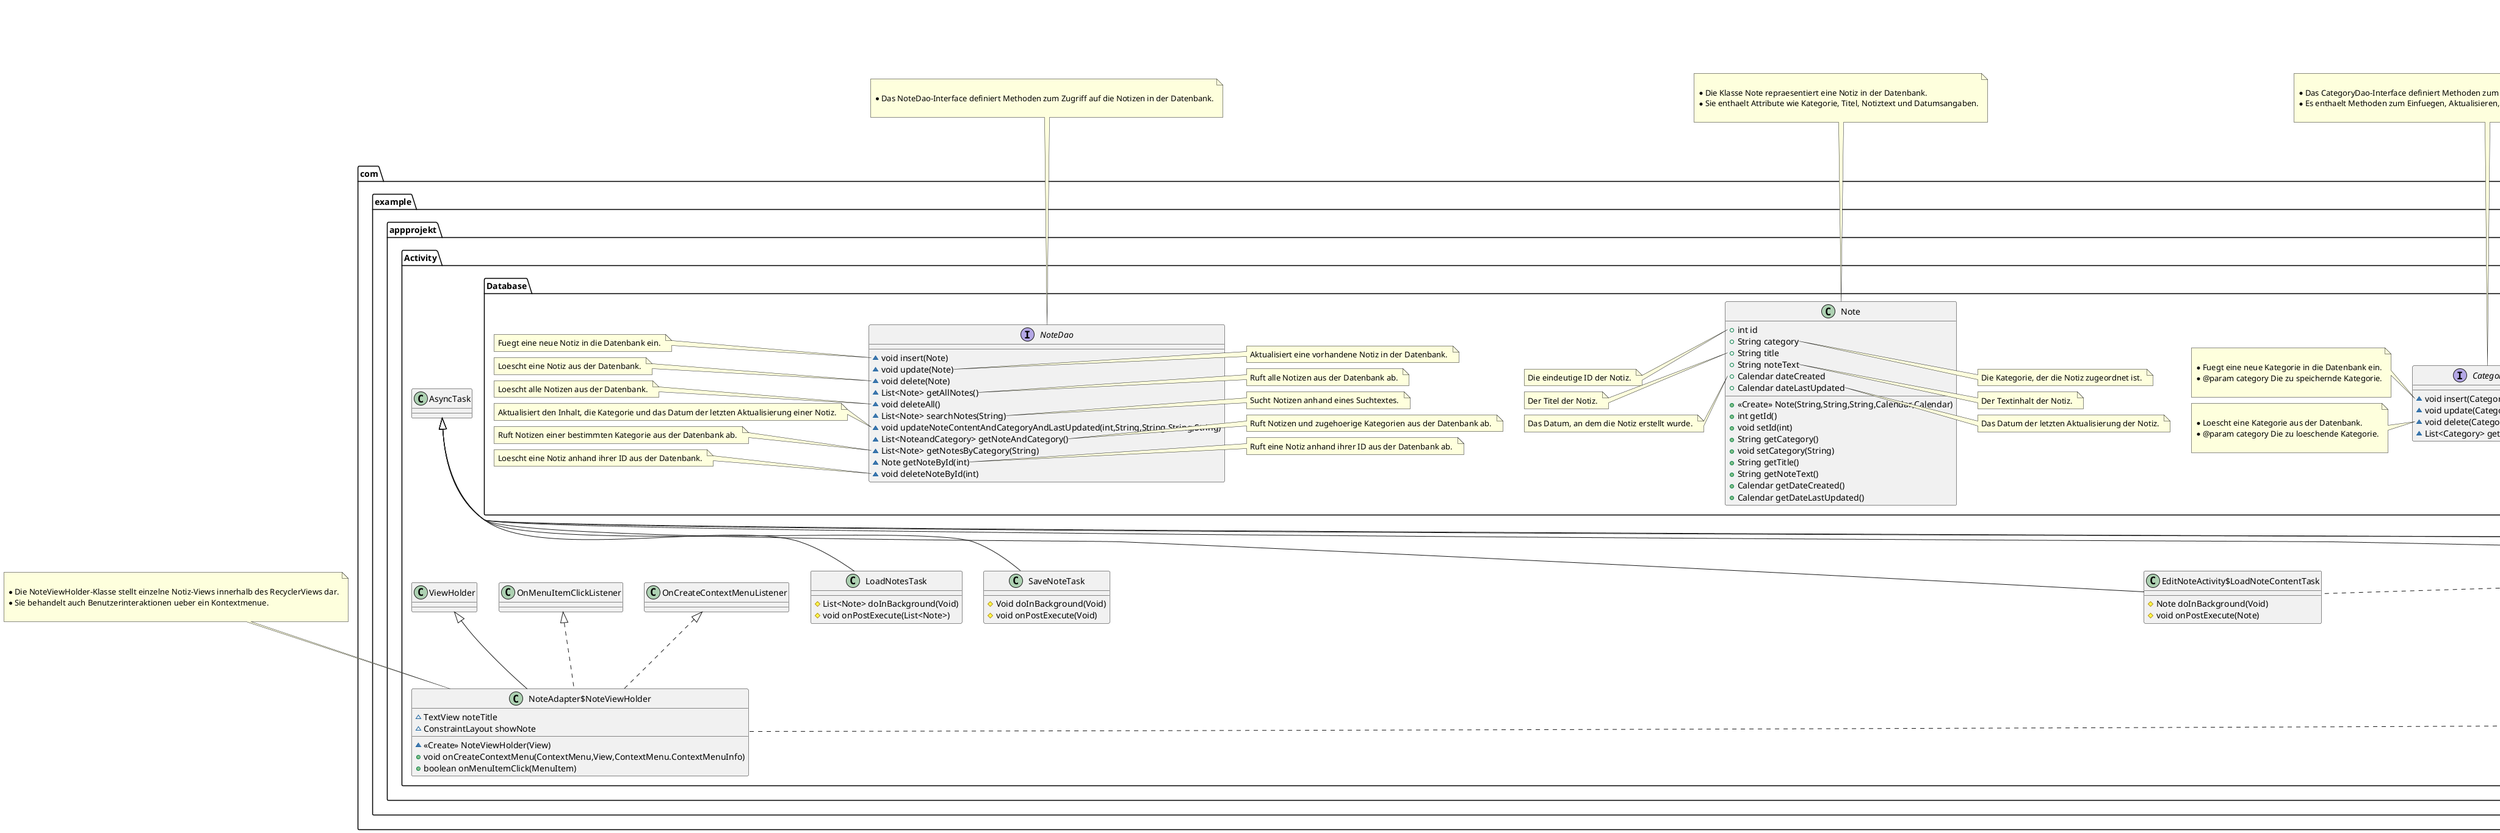 @startuml
abstract class com.example.appprojekt.Activity.Database.NoteDatabase {
- {static} NoteDatabase instance
+ {static} NoteDatabase getInstance(Context)
+ {abstract}CategoryDao categoryDao()
+ {abstract}NoteDao noteDao()
}
note top of com.example.appprojekt.Activity.Database.NoteDatabase

 * Die NoteDatabase-Klasse repraesentiert die SQLite-Datenbank für die Anwendung.
 * Sie enthaelt die Tabellen für Kategorien und Notizen und bietet Zugriff auf die DAOs.
 
end note

note left of com.example.appprojekt.Activity.Database.NoteDatabase::instance
 Die Instanz der Datenbank. 
end note

note left of com.example.appprojekt.Activity.Database.NoteDatabase::getInstance(Context)

     * Gibt eine synchronisierte Instanz der Datenbank zurueck.
     * @param context Der Anwendungskontext.
     * @return Die Instanz der Datenbank.
     
end note
note right of com.example.appprojekt.Activity.Database.NoteDatabase::categoryDao()
 Gibt das Data Access Object (DAO) für Kategorien zurueck. 
end note
note left of com.example.appprojekt.Activity.Database.NoteDatabase::noteDao()
 Gibt das Data Access Object (DAO) für Notizen zurueck. 
end note

class com.example.appprojekt.Activity.ShowNoteActivity {
- TextView categoryTextView
- Button okButton
# void onCreate(Bundle)
- void loadNoteFromDatabase(int)
}
note top of com.example.appprojekt.Activity.ShowNoteActivity

 * Die ShowNoteActivity-Klasse zeigt die Details einer einzelnen Notiz an.
 * Sie ermoeglicht es dem Benutzer, die Details einer Notiz zu betrachten, einschließlich Kategorie, Titel, Inhalt und Erstellungs-/Aktualisierungsdatum.
 
end note


note left of com.example.appprojekt.Activity.ShowNoteActivity::loadNoteFromDatabase(int)

     * Laedt die Details einer Notiz aus der Datenbank und aktualisiert die Ansicht entsprechend.
     * @param noteId Die ID der Notiz, deren Details geladen werden sollen.
     
end note

class com.example.appprojekt.Activity.ShowNoteActivity$LoadNoteTask {
# Note doInBackground(Integer)
# void onPostExecute(Note)
}
note top of com.example.appprojekt.Activity.ShowNoteActivity$LoadNoteTask

     * AsyncTask zum Laden der Notizdetails aus der Datenbank.
     
end note


class com.example.appprojekt.Activity.NoteAdapter {
- List<Note> notes
+ <<Create>> NoteAdapter(List<Note>)
+ void setNotes(List<Note>)
+ NoteViewHolder onCreateViewHolder(ViewGroup,int)
+ void onBindViewHolder(NoteViewHolder,int)
- int getCategoryColor(String)
+ int getItemCount()
}
note top of com.example.appprojekt.Activity.NoteAdapter

 * Der NoteAdapter ist ein RecyclerView-Adapter, der Notizen in einer RecyclerView anzeigt.
 * Er bindet die Notizdaten an die einzelnen Elemente des RecyclerViews und behandelt die Benutzerinteraktionen.
 
end note


note left of com.example.appprojekt.Activity.NoteAdapter::NoteAdapter(List<Note>)

     * Konstruktor für den NoteAdapter.
     * @param notes Eine Liste von Notizen, die im RecyclerView angezeigt werden sollen.
     
end note
note right of com.example.appprojekt.Activity.NoteAdapter::setNotes(List<Note>)

     * Aktualisiert die Liste der Notizen und benachrichtigt den Adapter über die Aenderung.
     * @param notes Die aktualisierte Liste von Notizen.
     
end note

class com.example.appprojekt.Activity.NoteAdapter$NoteViewHolder {
~ TextView noteTitle
~ ConstraintLayout showNote
~ <<Create>> NoteViewHolder(View)
+ void onCreateContextMenu(ContextMenu,View,ContextMenu.ContextMenuInfo)
+ boolean onMenuItemClick(MenuItem)
}
note top of com.example.appprojekt.Activity.NoteAdapter$NoteViewHolder

     * Die NoteViewHolder-Klasse stellt einzelne Notiz-Views innerhalb des RecyclerViews dar.
     * Sie behandelt auch Benutzerinteraktionen ueber ein Kontextmenue.
     
end note



class com.example.appprojekt.Activity.MainActivity {
+ {static} int REQUEST_SHOW_NOTES
- {static} int REQUEST_ADD_NOTE
- RecyclerView noteRecyclerView
- NoteAdapter noteAdapter
- NoteDatabase noteDatabase
- List<Note> notesList
# void onCreate(Bundle)
# void onResume()
- void searchNotes(String)
- void loadNotes(int)
# void onActivityResult(int,int,Intent)
}
note top of com.example.appprojekt.Activity.MainActivity

 * Die MainActivity ist die Einstiegsaktivitaet der Anwendung.
 * Sie zeigt die Liste der Notizen an und ermoeglicht das Hinzufuegen neuer Notizen beim Klicken auf den Hinzufuegen-Button.
 * Außerdem kann eine Notiz Gesucht werden.
 
end note


note left of com.example.appprojekt.Activity.MainActivity::searchNotes(String)

     * Sucht nach Notizen anhand eines Suchbegriffs und aktualisiert die angezeigte Liste.
     * @param query Der Suchbegriff.
     
end note
note right of com.example.appprojekt.Activity.MainActivity::loadNotes(int)

     * Lädt die Notizen aus der Datenbank und aktualisiert die Anzeige entsprechend.
     * @param requestCode Der Anforderungscode für die Aktualisierung.
     
end note

class com.example.appprojekt.Activity.LoadNotesTask {
# List<Note> doInBackground(Void)
# void onPostExecute(List<Note>)
}

interface com.example.appprojekt.Activity.Database.NoteDao {
~ void insert(Note)
~ void update(Note)
~ void delete(Note)
~ List<Note> getAllNotes()
~ void deleteAll()
~ List<Note> searchNotes(String)
~ void updateNoteContentAndCategoryAndLastUpdated(int,String,String,String,String)
~ List<NoteandCategory> getNoteAndCategory()
~ List<Note> getNotesByCategory(String)
~ Note getNoteById(int)
~ void deleteNoteById(int)
}
note top of com.example.appprojekt.Activity.Database.NoteDao

 * Das NoteDao-Interface definiert Methoden zum Zugriff auf die Notizen in der Datenbank.
 
end note

note left of com.example.appprojekt.Activity.Database.NoteDao::insert(Note)
 Fuegt eine neue Notiz in die Datenbank ein. 
end note
note right of com.example.appprojekt.Activity.Database.NoteDao::update(Note)
 Aktualisiert eine vorhandene Notiz in der Datenbank. 
end note
note left of com.example.appprojekt.Activity.Database.NoteDao::delete(Note)
 Loescht eine Notiz aus der Datenbank. 
end note
note right of com.example.appprojekt.Activity.Database.NoteDao::getAllNotes()
 Ruft alle Notizen aus der Datenbank ab. 
end note
note left of com.example.appprojekt.Activity.Database.NoteDao::deleteAll()
 Loescht alle Notizen aus der Datenbank. 
end note
note right of com.example.appprojekt.Activity.Database.NoteDao::searchNotes(String)
 Sucht Notizen anhand eines Suchtextes. 
end note
note left of com.example.appprojekt.Activity.Database.NoteDao::updateNoteContentAndCategoryAndLastUpdated(int,String,String,String,String)
 Aktualisiert den Inhalt, die Kategorie und das Datum der letzten Aktualisierung einer Notiz. 
end note
note right of com.example.appprojekt.Activity.Database.NoteDao::getNoteAndCategory()
 Ruft Notizen und zugehoerige Kategorien aus der Datenbank ab. 
end note
note left of com.example.appprojekt.Activity.Database.NoteDao::getNotesByCategory(String)
 Ruft Notizen einer bestimmten Kategorie aus der Datenbank ab. 
end note
note right of com.example.appprojekt.Activity.Database.NoteDao::getNoteById(int)
 Ruft eine Notiz anhand ihrer ID aus der Datenbank ab. 
end note
note left of com.example.appprojekt.Activity.Database.NoteDao::deleteNoteById(int)
 Loescht eine Notiz anhand ihrer ID aus der Datenbank. 
end note

class com.example.appprojekt.Activity.Database.Note {
+ int id
+ String category
+ String title
+ String noteText
+ Calendar dateCreated
+ Calendar dateLastUpdated
+ <<Create>> Note(String,String,String,Calendar,Calendar)
+ int getId()
+ void setId(int)
+ String getCategory()
+ void setCategory(String)
+ String getTitle()
+ String getNoteText()
+ Calendar getDateCreated()
+ Calendar getDateLastUpdated()
}
note top of com.example.appprojekt.Activity.Database.Note

 * Die Klasse Note repraesentiert eine Notiz in der Datenbank.
 * Sie enthaelt Attribute wie Kategorie, Titel, Notiztext und Datumsangaben.
 
end note

note left of com.example.appprojekt.Activity.Database.Note::id
 Die eindeutige ID der Notiz. 
end note
note right of com.example.appprojekt.Activity.Database.Note::category
 Die Kategorie, der die Notiz zugeordnet ist. 
end note
note left of com.example.appprojekt.Activity.Database.Note::title
 Der Titel der Notiz. 
end note
note right of com.example.appprojekt.Activity.Database.Note::noteText
 Der Textinhalt der Notiz. 
end note
note left of com.example.appprojekt.Activity.Database.Note::dateCreated
 Das Datum, an dem die Notiz erstellt wurde. 
end note
note right of com.example.appprojekt.Activity.Database.Note::dateLastUpdated
 Das Datum der letzten Aktualisierung der Notiz. 
end note


interface com.example.appprojekt.Activity.Database.CategoryDao {
~ void insert(Category)
~ void update(Category)
~ void delete(Category)
~ List<Category> getAllCategories()
}
note top of com.example.appprojekt.Activity.Database.CategoryDao

 * Das CategoryDao-Interface definiert Methoden zum Zugriff auf die Datenbanktabelle "categories".
 * Es enthaelt Methoden zum Einfuegen, Aktualisieren, Loeschen und Abrufen von Kategorien.
 
end note

note left of com.example.appprojekt.Activity.Database.CategoryDao::insert(Category)

     * Fuegt eine neue Kategorie in die Datenbank ein.
     * @param category Die zu speichernde Kategorie.
     
end note
note right of com.example.appprojekt.Activity.Database.CategoryDao::update(Category)

     * Aktualisiert eine vorhandene Kategorie in der Datenbank.
     * @param category Die zu aktualisierende Kategorie.
     
end note
note left of com.example.appprojekt.Activity.Database.CategoryDao::delete(Category)

     * Loescht eine Kategorie aus der Datenbank.
     * @param category Die zu loeschende Kategorie.
     
end note
note right of com.example.appprojekt.Activity.Database.CategoryDao::getAllCategories()

     * Ruft alle Kategorien aus der Datenbank ab.
     * @return Eine Liste aller Kategorien in der Datenbank.
     
end note

class com.example.appprojekt.Activity.AddNoteActivity {
- Spinner categorySpinner
- EditText titleEditText
# void onCreate(Bundle)
- void saveNoteToDatabase()
}
note top of com.example.appprojekt.Activity.AddNoteActivity

 * Die AddNoteActivity-Klasse ermoeglicht das Hinzufuegen neuer Notizen.
 * Sie stellt ein Formular bereit, in dem der Benutzer die Kategorie, den Titel und den Text der Notiz eingeben kann.
 
end note


note left of com.example.appprojekt.Activity.AddNoteActivity::saveNoteToDatabase()

     * Speichert die eingegebene Notiz in der Datenbank.
     
end note

class com.example.appprojekt.Activity.SaveNoteTask {
# Void doInBackground(Void)
# void onPostExecute(Void)
}

class com.example.appprojekt.Activity.Database.NoteandCategory {
+ Note note
+ List<Note> notes
}
note top of com.example.appprojekt.Activity.Database.NoteandCategory

 * Die NoteandCategory-Klasse repraesentiert eine Verbindung zwischen Notizen und Kategorien in der Datenbank.
 * Sie ermoeglicht den Zugriff auf Notizen, die zu einer bestimmten Kategorie gehoeren.
 
end note

note left of com.example.appprojekt.Activity.Database.NoteandCategory::notes
 Eine Liste von Notizen, die zu einer bestimmten Kategorie gehoeren. 
end note

class com.example.appprojekt.Activity.EditNoteActivity {
- EditText titleEditText
- Spinner categorySpinner
- Button cancelButton
- int noteId
# void onCreate(Bundle)
- void loadNoteContent()
- int getIndexForCategory(String)
- void saveNoteAndFinish()
}
note top of com.example.appprojekt.Activity.EditNoteActivity

 * Die EditNoteActivity-Klasse ermoeglicht das Bearbeiten einer vorhandenen Notiz.
 * Sie zeigt ein Formular an, in dem der Benutzer den Titel, den Inhalt und die Kategorie der Notiz bearbeiten kann.
 
end note



class com.example.appprojekt.Activity.EditNoteActivity$LoadNoteContentTask {
# Note doInBackground(Void)
# void onPostExecute(Note)
}

class com.example.appprojekt.Activity.EditNoteActivity$UpdateNoteContentTask {
# Void doInBackground(String)
# void onPostExecute(Void)
}

class com.example.appprojekt.Activity.Database.Converters {
+ {static} Calendar fromTimestamp(Long)
+ {static} Long calendarToTimestamp(Calendar)
}
note top of com.example.appprojekt.Activity.Database.Converters

 * Die Converters-Klasse bietet Konvertierungsmethoden für den Room-Datenbanktyp Calendar.
 * Sie konvertiert ein Calendar-Objekt zu einem Long-Wert (Zeitstempel).
 
end note

note left of com.example.appprojekt.Activity.Database.Converters::fromTimestamp(Long)

     * Konvertiert einen Long-Wert (Zeitstempel) in ein Calendar-Objekt.
     * @param value Der Long-Wert, der konvertiert werden soll.
     * @return Ein Calendar-Objekt, das den uebergebenen Zeitstempel darstellt.
     
end note
note right of com.example.appprojekt.Activity.Database.Converters::calendarToTimestamp(Calendar)

     * Konvertiert ein Calendar-Objekt in einen Long-Wert (Zeitstempel).
     * @param calendar Das Calendar-Objekt, das konvertiert werden soll.
     * @return Ein Long-Wert, der den Zeitstempel des uebergebenen Calendar-Objekts darstellt.
     
end note

class com.example.appprojekt.Activity.Database.Category {
+ String category
+ <<Create>> Category(String)
}
note top of com.example.appprojekt.Activity.Database.Category

 * Die Klasse Category repraesentiert eine Kategorie in der Datenbank.
 * Sie wird verwendet, um Kategorien für bestimmte Elemente zu definieren.
 
end note

note left of com.example.appprojekt.Activity.Database.Category::category

     * Der Primaerschluessel für die Kategorie.
     * Er wird automatisch generiert und muss eindeutig sein.
     
end note

note left of com.example.appprojekt.Activity.Database.Category::Category(String)

     * Konstruktor für die Category-Klasse.
     
end note

class com.example.appprojekt.Activity.DeleteNoteActivity {
- boolean confirmDelete
# void onCreate(Bundle)
- void deleteNote()
}
note top of com.example.appprojekt.Activity.DeleteNoteActivity

 * Die DeleteNoteActivity-Klasse ermoeglicht das Loeschen einer Notiz.
 * Sie zeigt eine Bestaetigungsnachricht an und fuehrt das Loeschen durch, wenn der Benutzer bestaetigt.
 
end note

note left of com.example.appprojekt.Activity.DeleteNoteActivity::confirmDelete
 Gibt an, ob das Loeschen bestaetigt wurde. 
end note

note left of com.example.appprojekt.Activity.DeleteNoteActivity::deleteNote()
 Löscht die ausgewaehlte Notiz. 
end note

class com.example.appprojekt.Activity.DeleteNoteActivity$DeleteNoteTask {
# Void doInBackground(Integer)
# void onPostExecute(Void)
}
note top of com.example.appprojekt.Activity.DeleteNoteActivity$DeleteNoteTask
 AsyncTask zum Loeschen einer Notiz aus der Datenbank. 
end note




androidx.room.RoomDatabase <|-- com.example.appprojekt.Activity.Database.NoteDatabase
androidx.appcompat.app.AppCompatActivity <|-- com.example.appprojekt.Activity.ShowNoteActivity
com.example.appprojekt.Activity.ShowNoteActivity +.. com.example.appprojekt.Activity.ShowNoteActivity$LoadNoteTask
com.example.appprojekt.Activity.AsyncTask <|-- com.example.appprojekt.Activity.ShowNoteActivity$LoadNoteTask
com.example.appprojekt.Activity.Adapter <|-- com.example.appprojekt.Activity.NoteAdapter
com.example.appprojekt.Activity.NoteAdapter +.. com.example.appprojekt.Activity.NoteAdapter$NoteViewHolder
com.example.appprojekt.Activity.OnCreateContextMenuListener <|.. com.example.appprojekt.Activity.NoteAdapter$NoteViewHolder
com.example.appprojekt.Activity.OnMenuItemClickListener <|.. com.example.appprojekt.Activity.NoteAdapter$NoteViewHolder
com.example.appprojekt.Activity.ViewHolder <|-- com.example.appprojekt.Activity.NoteAdapter$NoteViewHolder
androidx.appcompat.app.AppCompatActivity <|-- com.example.appprojekt.Activity.MainActivity
com.example.appprojekt.Activity.AsyncTask <|-- com.example.appprojekt.Activity.LoadNotesTask
androidx.appcompat.app.AppCompatActivity <|-- com.example.appprojekt.Activity.AddNoteActivity
com.example.appprojekt.Activity.AsyncTask <|-- com.example.appprojekt.Activity.SaveNoteTask
androidx.appcompat.app.AppCompatActivity <|-- com.example.appprojekt.Activity.EditNoteActivity
com.example.appprojekt.Activity.EditNoteActivity +.. com.example.appprojekt.Activity.EditNoteActivity$LoadNoteContentTask
com.example.appprojekt.Activity.AsyncTask <|-- com.example.appprojekt.Activity.EditNoteActivity$LoadNoteContentTask
com.example.appprojekt.Activity.EditNoteActivity +.. com.example.appprojekt.Activity.EditNoteActivity$UpdateNoteContentTask
com.example.appprojekt.Activity.AsyncTask <|-- com.example.appprojekt.Activity.EditNoteActivity$UpdateNoteContentTask
androidx.appcompat.app.AppCompatActivity <|-- com.example.appprojekt.Activity.DeleteNoteActivity
com.example.appprojekt.Activity.DeleteNoteActivity +.. com.example.appprojekt.Activity.DeleteNoteActivity$DeleteNoteTask
com.example.appprojekt.Activity.AsyncTask <|-- com.example.appprojekt.Activity.DeleteNoteActivity$DeleteNoteTask
@enduml